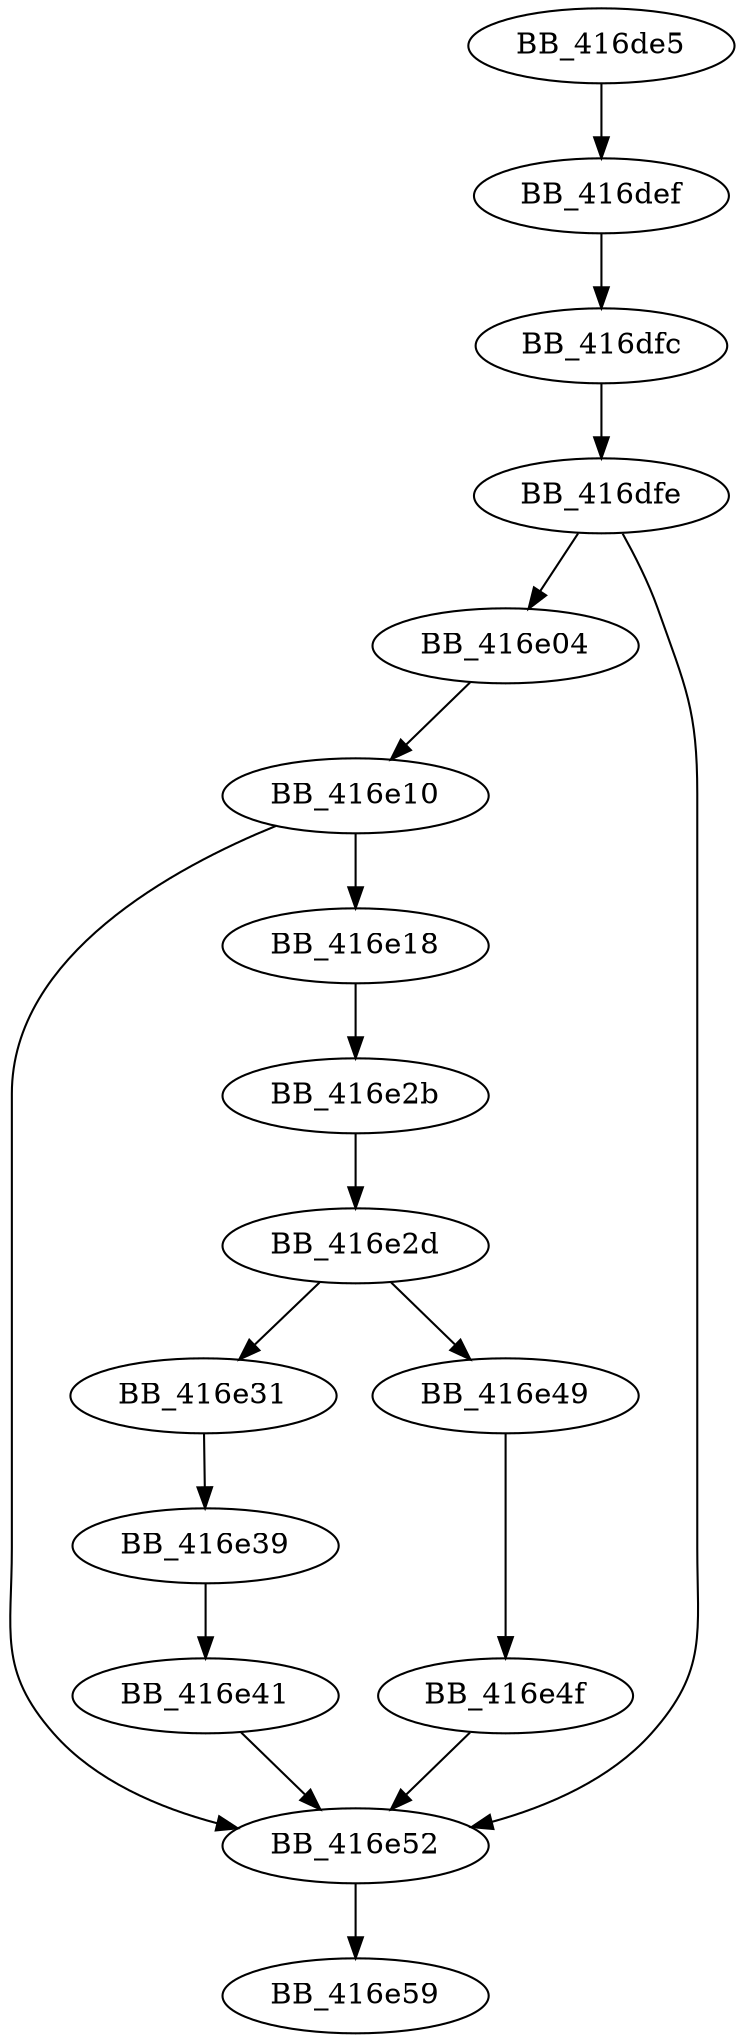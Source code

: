 DiGraph __getptd_noexit{
BB_416de5->BB_416def
BB_416def->BB_416dfc
BB_416dfc->BB_416dfe
BB_416dfe->BB_416e04
BB_416dfe->BB_416e52
BB_416e04->BB_416e10
BB_416e10->BB_416e18
BB_416e10->BB_416e52
BB_416e18->BB_416e2b
BB_416e2b->BB_416e2d
BB_416e2d->BB_416e31
BB_416e2d->BB_416e49
BB_416e31->BB_416e39
BB_416e39->BB_416e41
BB_416e41->BB_416e52
BB_416e49->BB_416e4f
BB_416e4f->BB_416e52
BB_416e52->BB_416e59
}
